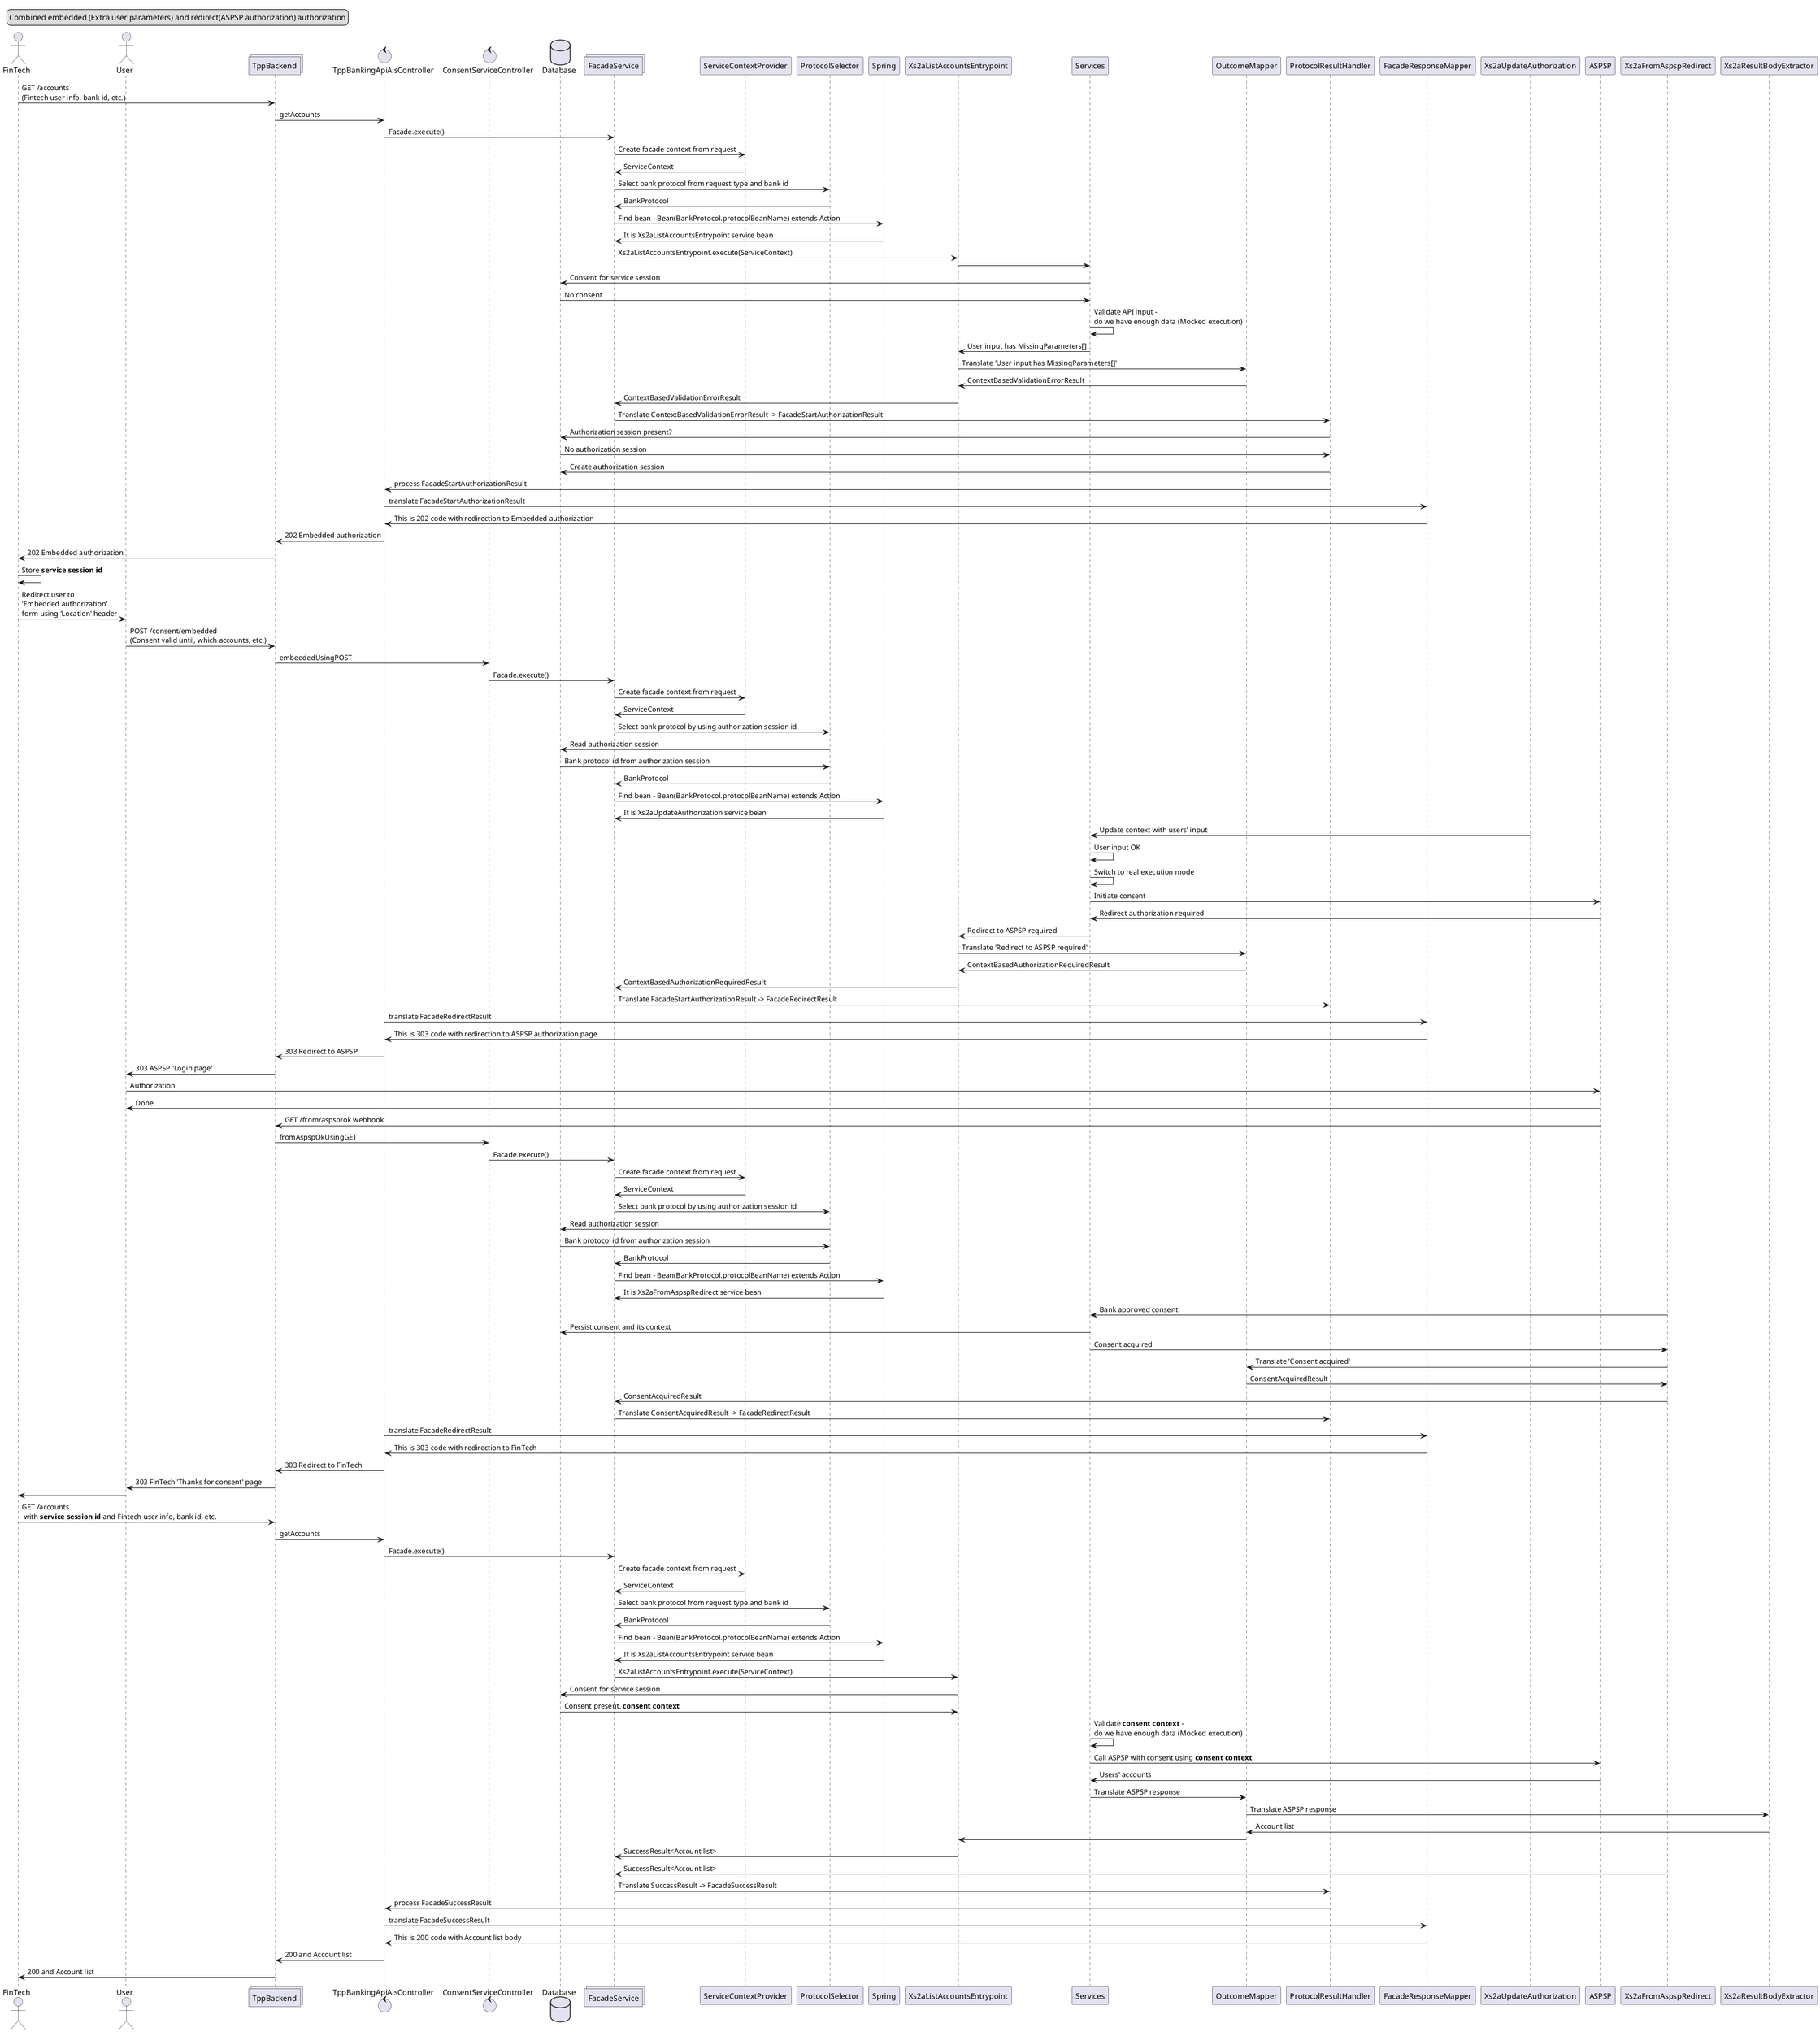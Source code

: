 @startuml
legend top left
  Combined embedded (Extra user parameters) and redirect(ASPSP authorization) authorization
endlegend

actor FinTech
actor User
collections TppBackend
control TppBankingApiAisController
control ConsentServiceController
database Database
collections FacadeService

FinTech -> TppBackend : GET /accounts\n(Fintech user info, bank id, etc.)
TppBackend -> TppBankingApiAisController : getAccounts
TppBankingApiAisController -> FacadeService : Facade.execute()
FacadeService -> ServiceContextProvider : Create facade context from request
FacadeService <- ServiceContextProvider : ServiceContext
FacadeService -> ProtocolSelector : Select bank protocol from request type and bank id
ProtocolSelector -> FacadeService : BankProtocol
FacadeService -> Spring : Find bean - Bean(BankProtocol.protocolBeanName) extends Action
FacadeService <- Spring : It is Xs2aListAccountsEntrypoint service bean
FacadeService -> Xs2aListAccountsEntrypoint : Xs2aListAccountsEntrypoint.execute(ServiceContext)
Xs2aListAccountsEntrypoint -> Services
Services -> Database : Consent for service session
Services <- Database : No consent
Services -> Services : Validate API input -\ndo we have enough data (Mocked execution)
Services -> Xs2aListAccountsEntrypoint : User input has MissingParameters[]
Xs2aListAccountsEntrypoint -> OutcomeMapper : Translate 'User input has MissingParameters[]'
OutcomeMapper -> Xs2aListAccountsEntrypoint : ContextBasedValidationErrorResult
Xs2aListAccountsEntrypoint -> FacadeService : ContextBasedValidationErrorResult
FacadeService -> ProtocolResultHandler : Translate ContextBasedValidationErrorResult -> FacadeStartAuthorizationResult
ProtocolResultHandler -> Database : Authorization session present?
Database -> ProtocolResultHandler : No authorization session
ProtocolResultHandler -> Database : Create authorization session
ProtocolResultHandler -> TppBankingApiAisController : process FacadeStartAuthorizationResult
TppBankingApiAisController -> FacadeResponseMapper : translate FacadeStartAuthorizationResult
FacadeResponseMapper -> TppBankingApiAisController : This is 202 code with redirection to Embedded authorization
TppBankingApiAisController -> TppBackend : 202 Embedded authorization
TppBackend -> FinTech : 202 Embedded authorization
FinTech -> FinTech : Store <b>service session id</b>

FinTech -> User : Redirect user to\n'Embedded authorization'\nform using 'Location' header

User -> TppBackend : POST /consent/embedded\n(Consent valid until, which accounts, etc.)
TppBackend -> ConsentServiceController : embeddedUsingPOST
ConsentServiceController -> FacadeService : Facade.execute()
FacadeService -> ServiceContextProvider : Create facade context from request
FacadeService <- ServiceContextProvider : ServiceContext
FacadeService -> ProtocolSelector : Select bank protocol by using authorization session id
ProtocolSelector -> Database : Read authorization session
Database -> ProtocolSelector: Bank protocol id from authorization session
ProtocolSelector -> FacadeService : BankProtocol
FacadeService -> Spring : Find bean - Bean(BankProtocol.protocolBeanName) extends Action
FacadeService <- Spring : It is Xs2aUpdateAuthorization service bean
Xs2aUpdateAuthorization -> Services : Update context with users' input
Services -> Services : User input OK
Services -> Services : Switch to real execution mode
Services -> ASPSP : Initiate consent
ASPSP -> Services : Redirect authorization required
Services -> Xs2aListAccountsEntrypoint : Redirect to ASPSP required
Xs2aListAccountsEntrypoint -> OutcomeMapper : Translate 'Redirect to ASPSP required'
OutcomeMapper -> Xs2aListAccountsEntrypoint : ContextBasedAuthorizationRequiredResult
Xs2aListAccountsEntrypoint -> FacadeService : ContextBasedAuthorizationRequiredResult
FacadeService -> ProtocolResultHandler : Translate FacadeStartAuthorizationResult -> FacadeRedirectResult
TppBankingApiAisController -> FacadeResponseMapper : translate FacadeRedirectResult
FacadeResponseMapper -> TppBankingApiAisController : This is 303 code with redirection to ASPSP authorization page
TppBankingApiAisController -> TppBackend : 303 Redirect to ASPSP
TppBackend -> User : 303 ASPSP 'Login page'

User -> ASPSP : Authorization

ASPSP -> User : Done
ASPSP -> TppBackend : GET /from/aspsp/ok webhook
TppBackend -> ConsentServiceController : fromAspspOkUsingGET
ConsentServiceController -> FacadeService : Facade.execute()
FacadeService -> ServiceContextProvider : Create facade context from request
FacadeService <- ServiceContextProvider : ServiceContext
FacadeService -> ProtocolSelector : Select bank protocol by using authorization session id
ProtocolSelector -> Database : Read authorization session
Database -> ProtocolSelector: Bank protocol id from authorization session
ProtocolSelector -> FacadeService : BankProtocol
FacadeService -> Spring : Find bean - Bean(BankProtocol.protocolBeanName) extends Action
FacadeService <- Spring : It is Xs2aFromAspspRedirect service bean
Xs2aFromAspspRedirect -> Services : Bank approved consent
Services -> Database : Persist consent and its context
Services -> Xs2aFromAspspRedirect : Consent acquired
Xs2aFromAspspRedirect -> OutcomeMapper : Translate 'Consent acquired'
OutcomeMapper -> Xs2aFromAspspRedirect : ConsentAcquiredResult
Xs2aFromAspspRedirect -> FacadeService : ConsentAcquiredResult
FacadeService -> ProtocolResultHandler : Translate ConsentAcquiredResult -> FacadeRedirectResult
TppBankingApiAisController -> FacadeResponseMapper : translate FacadeRedirectResult
FacadeResponseMapper -> TppBankingApiAisController : This is 303 code with redirection to FinTech
TppBankingApiAisController -> TppBackend : 303 Redirect to FinTech
TppBackend -> User : 303 FinTech 'Thanks for consent' page
User -> FinTech

FinTech -> TppBackend : GET /accounts\n with <b>service session id</b> and Fintech user info, bank id, etc.
TppBackend -> TppBankingApiAisController : getAccounts
TppBankingApiAisController -> FacadeService : Facade.execute()
FacadeService -> ServiceContextProvider : Create facade context from request
FacadeService <- ServiceContextProvider : ServiceContext
FacadeService -> ProtocolSelector : Select bank protocol from request type and bank id
ProtocolSelector -> FacadeService : BankProtocol
FacadeService -> Spring : Find bean - Bean(BankProtocol.protocolBeanName) extends Action
FacadeService <- Spring : It is Xs2aListAccountsEntrypoint service bean
FacadeService -> Xs2aListAccountsEntrypoint : Xs2aListAccountsEntrypoint.execute(ServiceContext)
Xs2aListAccountsEntrypoint -> Database : Consent for service session
Xs2aListAccountsEntrypoint <- Database : Consent present, <b>consent context</b>
Services -> Services : Validate <b>consent context</b> -\ndo we have enough data (Mocked execution)
Services -> ASPSP : Call ASPSP with consent using <b>consent context</b>
ASPSP -> Services : Users' accounts
Services -> OutcomeMapper : Translate ASPSP response
OutcomeMapper -> Xs2aResultBodyExtractor : Translate ASPSP response
Xs2aResultBodyExtractor -> OutcomeMapper : Account list
OutcomeMapper -> Xs2aListAccountsEntrypoint
Xs2aListAccountsEntrypoint -> FacadeService : SuccessResult<Account list>
Xs2aFromAspspRedirect -> FacadeService : SuccessResult<Account list>
FacadeService -> ProtocolResultHandler : Translate SuccessResult -> FacadeSuccessResult
ProtocolResultHandler -> TppBankingApiAisController : process FacadeSuccessResult
TppBankingApiAisController -> FacadeResponseMapper : translate FacadeSuccessResult
FacadeResponseMapper -> TppBankingApiAisController : This is 200 code with Account list body
TppBankingApiAisController -> TppBackend : 200 and Account list
TppBackend -> FinTech : 200 and Account list
@enduml
